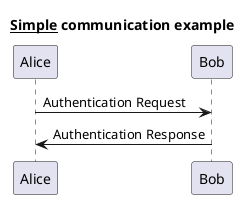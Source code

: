 @startuml

title __Simple__ **communication** example

Alice -> Bob: Authentication Request
Bob -> Alice: Authentication Response

@enduml